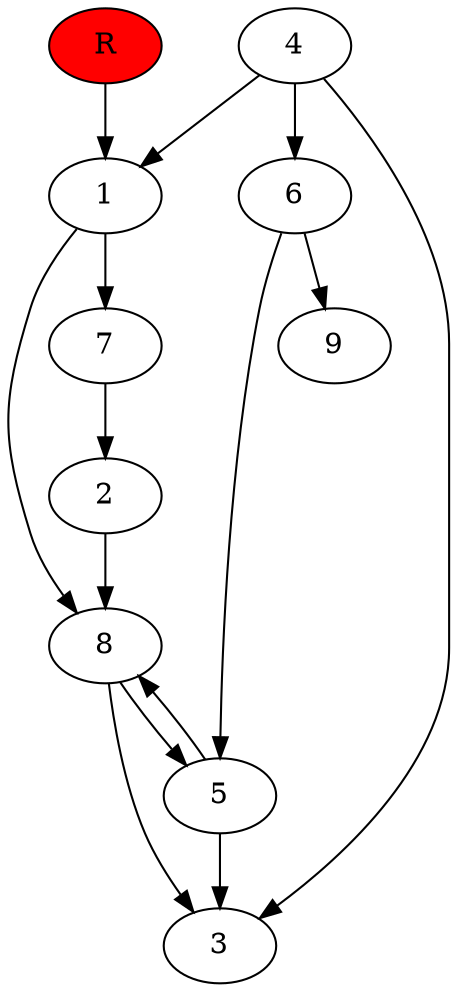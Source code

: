 digraph prb12806 {
	1
	2
	3
	4
	5
	6
	7
	8
	R [fillcolor="#ff0000" style=filled]
	1 -> 7
	1 -> 8
	2 -> 8
	4 -> 1
	4 -> 3
	4 -> 6
	5 -> 3
	5 -> 8
	6 -> 5
	6 -> 9
	7 -> 2
	8 -> 3
	8 -> 5
	R -> 1
}
